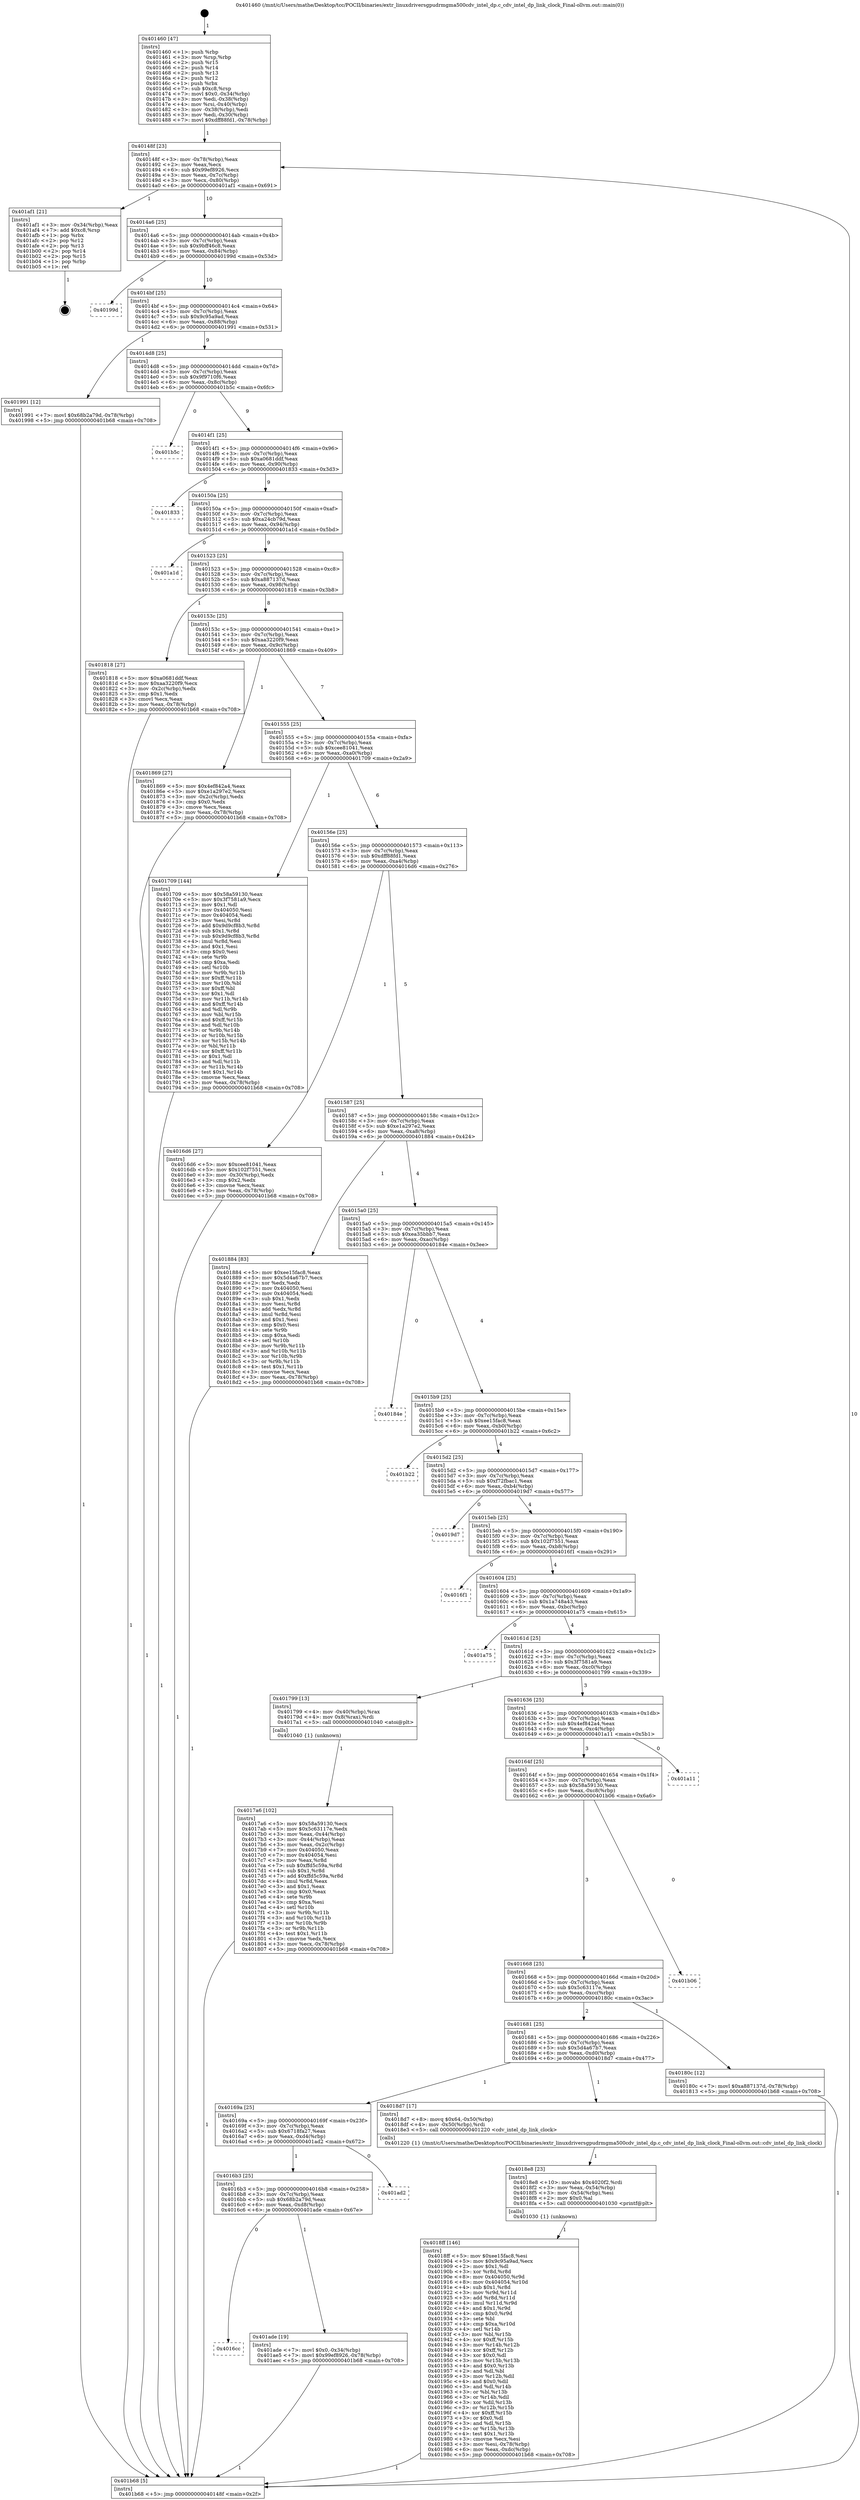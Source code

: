 digraph "0x401460" {
  label = "0x401460 (/mnt/c/Users/mathe/Desktop/tcc/POCII/binaries/extr_linuxdriversgpudrmgma500cdv_intel_dp.c_cdv_intel_dp_link_clock_Final-ollvm.out::main(0))"
  labelloc = "t"
  node[shape=record]

  Entry [label="",width=0.3,height=0.3,shape=circle,fillcolor=black,style=filled]
  "0x40148f" [label="{
     0x40148f [23]\l
     | [instrs]\l
     &nbsp;&nbsp;0x40148f \<+3\>: mov -0x78(%rbp),%eax\l
     &nbsp;&nbsp;0x401492 \<+2\>: mov %eax,%ecx\l
     &nbsp;&nbsp;0x401494 \<+6\>: sub $0x99ef8926,%ecx\l
     &nbsp;&nbsp;0x40149a \<+3\>: mov %eax,-0x7c(%rbp)\l
     &nbsp;&nbsp;0x40149d \<+3\>: mov %ecx,-0x80(%rbp)\l
     &nbsp;&nbsp;0x4014a0 \<+6\>: je 0000000000401af1 \<main+0x691\>\l
  }"]
  "0x401af1" [label="{
     0x401af1 [21]\l
     | [instrs]\l
     &nbsp;&nbsp;0x401af1 \<+3\>: mov -0x34(%rbp),%eax\l
     &nbsp;&nbsp;0x401af4 \<+7\>: add $0xc8,%rsp\l
     &nbsp;&nbsp;0x401afb \<+1\>: pop %rbx\l
     &nbsp;&nbsp;0x401afc \<+2\>: pop %r12\l
     &nbsp;&nbsp;0x401afe \<+2\>: pop %r13\l
     &nbsp;&nbsp;0x401b00 \<+2\>: pop %r14\l
     &nbsp;&nbsp;0x401b02 \<+2\>: pop %r15\l
     &nbsp;&nbsp;0x401b04 \<+1\>: pop %rbp\l
     &nbsp;&nbsp;0x401b05 \<+1\>: ret\l
  }"]
  "0x4014a6" [label="{
     0x4014a6 [25]\l
     | [instrs]\l
     &nbsp;&nbsp;0x4014a6 \<+5\>: jmp 00000000004014ab \<main+0x4b\>\l
     &nbsp;&nbsp;0x4014ab \<+3\>: mov -0x7c(%rbp),%eax\l
     &nbsp;&nbsp;0x4014ae \<+5\>: sub $0x9bff46c8,%eax\l
     &nbsp;&nbsp;0x4014b3 \<+6\>: mov %eax,-0x84(%rbp)\l
     &nbsp;&nbsp;0x4014b9 \<+6\>: je 000000000040199d \<main+0x53d\>\l
  }"]
  Exit [label="",width=0.3,height=0.3,shape=circle,fillcolor=black,style=filled,peripheries=2]
  "0x40199d" [label="{
     0x40199d\l
  }", style=dashed]
  "0x4014bf" [label="{
     0x4014bf [25]\l
     | [instrs]\l
     &nbsp;&nbsp;0x4014bf \<+5\>: jmp 00000000004014c4 \<main+0x64\>\l
     &nbsp;&nbsp;0x4014c4 \<+3\>: mov -0x7c(%rbp),%eax\l
     &nbsp;&nbsp;0x4014c7 \<+5\>: sub $0x9c95a9ad,%eax\l
     &nbsp;&nbsp;0x4014cc \<+6\>: mov %eax,-0x88(%rbp)\l
     &nbsp;&nbsp;0x4014d2 \<+6\>: je 0000000000401991 \<main+0x531\>\l
  }"]
  "0x4016cc" [label="{
     0x4016cc\l
  }", style=dashed]
  "0x401991" [label="{
     0x401991 [12]\l
     | [instrs]\l
     &nbsp;&nbsp;0x401991 \<+7\>: movl $0x68b2a79d,-0x78(%rbp)\l
     &nbsp;&nbsp;0x401998 \<+5\>: jmp 0000000000401b68 \<main+0x708\>\l
  }"]
  "0x4014d8" [label="{
     0x4014d8 [25]\l
     | [instrs]\l
     &nbsp;&nbsp;0x4014d8 \<+5\>: jmp 00000000004014dd \<main+0x7d\>\l
     &nbsp;&nbsp;0x4014dd \<+3\>: mov -0x7c(%rbp),%eax\l
     &nbsp;&nbsp;0x4014e0 \<+5\>: sub $0x9f9710f6,%eax\l
     &nbsp;&nbsp;0x4014e5 \<+6\>: mov %eax,-0x8c(%rbp)\l
     &nbsp;&nbsp;0x4014eb \<+6\>: je 0000000000401b5c \<main+0x6fc\>\l
  }"]
  "0x401ade" [label="{
     0x401ade [19]\l
     | [instrs]\l
     &nbsp;&nbsp;0x401ade \<+7\>: movl $0x0,-0x34(%rbp)\l
     &nbsp;&nbsp;0x401ae5 \<+7\>: movl $0x99ef8926,-0x78(%rbp)\l
     &nbsp;&nbsp;0x401aec \<+5\>: jmp 0000000000401b68 \<main+0x708\>\l
  }"]
  "0x401b5c" [label="{
     0x401b5c\l
  }", style=dashed]
  "0x4014f1" [label="{
     0x4014f1 [25]\l
     | [instrs]\l
     &nbsp;&nbsp;0x4014f1 \<+5\>: jmp 00000000004014f6 \<main+0x96\>\l
     &nbsp;&nbsp;0x4014f6 \<+3\>: mov -0x7c(%rbp),%eax\l
     &nbsp;&nbsp;0x4014f9 \<+5\>: sub $0xa0681ddf,%eax\l
     &nbsp;&nbsp;0x4014fe \<+6\>: mov %eax,-0x90(%rbp)\l
     &nbsp;&nbsp;0x401504 \<+6\>: je 0000000000401833 \<main+0x3d3\>\l
  }"]
  "0x4016b3" [label="{
     0x4016b3 [25]\l
     | [instrs]\l
     &nbsp;&nbsp;0x4016b3 \<+5\>: jmp 00000000004016b8 \<main+0x258\>\l
     &nbsp;&nbsp;0x4016b8 \<+3\>: mov -0x7c(%rbp),%eax\l
     &nbsp;&nbsp;0x4016bb \<+5\>: sub $0x68b2a79d,%eax\l
     &nbsp;&nbsp;0x4016c0 \<+6\>: mov %eax,-0xd8(%rbp)\l
     &nbsp;&nbsp;0x4016c6 \<+6\>: je 0000000000401ade \<main+0x67e\>\l
  }"]
  "0x401833" [label="{
     0x401833\l
  }", style=dashed]
  "0x40150a" [label="{
     0x40150a [25]\l
     | [instrs]\l
     &nbsp;&nbsp;0x40150a \<+5\>: jmp 000000000040150f \<main+0xaf\>\l
     &nbsp;&nbsp;0x40150f \<+3\>: mov -0x7c(%rbp),%eax\l
     &nbsp;&nbsp;0x401512 \<+5\>: sub $0xa24cb79d,%eax\l
     &nbsp;&nbsp;0x401517 \<+6\>: mov %eax,-0x94(%rbp)\l
     &nbsp;&nbsp;0x40151d \<+6\>: je 0000000000401a1d \<main+0x5bd\>\l
  }"]
  "0x401ad2" [label="{
     0x401ad2\l
  }", style=dashed]
  "0x401a1d" [label="{
     0x401a1d\l
  }", style=dashed]
  "0x401523" [label="{
     0x401523 [25]\l
     | [instrs]\l
     &nbsp;&nbsp;0x401523 \<+5\>: jmp 0000000000401528 \<main+0xc8\>\l
     &nbsp;&nbsp;0x401528 \<+3\>: mov -0x7c(%rbp),%eax\l
     &nbsp;&nbsp;0x40152b \<+5\>: sub $0xa887137d,%eax\l
     &nbsp;&nbsp;0x401530 \<+6\>: mov %eax,-0x98(%rbp)\l
     &nbsp;&nbsp;0x401536 \<+6\>: je 0000000000401818 \<main+0x3b8\>\l
  }"]
  "0x4018ff" [label="{
     0x4018ff [146]\l
     | [instrs]\l
     &nbsp;&nbsp;0x4018ff \<+5\>: mov $0xee15fac8,%esi\l
     &nbsp;&nbsp;0x401904 \<+5\>: mov $0x9c95a9ad,%ecx\l
     &nbsp;&nbsp;0x401909 \<+2\>: mov $0x1,%dl\l
     &nbsp;&nbsp;0x40190b \<+3\>: xor %r8d,%r8d\l
     &nbsp;&nbsp;0x40190e \<+8\>: mov 0x404050,%r9d\l
     &nbsp;&nbsp;0x401916 \<+8\>: mov 0x404054,%r10d\l
     &nbsp;&nbsp;0x40191e \<+4\>: sub $0x1,%r8d\l
     &nbsp;&nbsp;0x401922 \<+3\>: mov %r9d,%r11d\l
     &nbsp;&nbsp;0x401925 \<+3\>: add %r8d,%r11d\l
     &nbsp;&nbsp;0x401928 \<+4\>: imul %r11d,%r9d\l
     &nbsp;&nbsp;0x40192c \<+4\>: and $0x1,%r9d\l
     &nbsp;&nbsp;0x401930 \<+4\>: cmp $0x0,%r9d\l
     &nbsp;&nbsp;0x401934 \<+3\>: sete %bl\l
     &nbsp;&nbsp;0x401937 \<+4\>: cmp $0xa,%r10d\l
     &nbsp;&nbsp;0x40193b \<+4\>: setl %r14b\l
     &nbsp;&nbsp;0x40193f \<+3\>: mov %bl,%r15b\l
     &nbsp;&nbsp;0x401942 \<+4\>: xor $0xff,%r15b\l
     &nbsp;&nbsp;0x401946 \<+3\>: mov %r14b,%r12b\l
     &nbsp;&nbsp;0x401949 \<+4\>: xor $0xff,%r12b\l
     &nbsp;&nbsp;0x40194d \<+3\>: xor $0x0,%dl\l
     &nbsp;&nbsp;0x401950 \<+3\>: mov %r15b,%r13b\l
     &nbsp;&nbsp;0x401953 \<+4\>: and $0x0,%r13b\l
     &nbsp;&nbsp;0x401957 \<+2\>: and %dl,%bl\l
     &nbsp;&nbsp;0x401959 \<+3\>: mov %r12b,%dil\l
     &nbsp;&nbsp;0x40195c \<+4\>: and $0x0,%dil\l
     &nbsp;&nbsp;0x401960 \<+3\>: and %dl,%r14b\l
     &nbsp;&nbsp;0x401963 \<+3\>: or %bl,%r13b\l
     &nbsp;&nbsp;0x401966 \<+3\>: or %r14b,%dil\l
     &nbsp;&nbsp;0x401969 \<+3\>: xor %dil,%r13b\l
     &nbsp;&nbsp;0x40196c \<+3\>: or %r12b,%r15b\l
     &nbsp;&nbsp;0x40196f \<+4\>: xor $0xff,%r15b\l
     &nbsp;&nbsp;0x401973 \<+3\>: or $0x0,%dl\l
     &nbsp;&nbsp;0x401976 \<+3\>: and %dl,%r15b\l
     &nbsp;&nbsp;0x401979 \<+3\>: or %r15b,%r13b\l
     &nbsp;&nbsp;0x40197c \<+4\>: test $0x1,%r13b\l
     &nbsp;&nbsp;0x401980 \<+3\>: cmovne %ecx,%esi\l
     &nbsp;&nbsp;0x401983 \<+3\>: mov %esi,-0x78(%rbp)\l
     &nbsp;&nbsp;0x401986 \<+6\>: mov %eax,-0xdc(%rbp)\l
     &nbsp;&nbsp;0x40198c \<+5\>: jmp 0000000000401b68 \<main+0x708\>\l
  }"]
  "0x401818" [label="{
     0x401818 [27]\l
     | [instrs]\l
     &nbsp;&nbsp;0x401818 \<+5\>: mov $0xa0681ddf,%eax\l
     &nbsp;&nbsp;0x40181d \<+5\>: mov $0xaa3220f9,%ecx\l
     &nbsp;&nbsp;0x401822 \<+3\>: mov -0x2c(%rbp),%edx\l
     &nbsp;&nbsp;0x401825 \<+3\>: cmp $0x1,%edx\l
     &nbsp;&nbsp;0x401828 \<+3\>: cmovl %ecx,%eax\l
     &nbsp;&nbsp;0x40182b \<+3\>: mov %eax,-0x78(%rbp)\l
     &nbsp;&nbsp;0x40182e \<+5\>: jmp 0000000000401b68 \<main+0x708\>\l
  }"]
  "0x40153c" [label="{
     0x40153c [25]\l
     | [instrs]\l
     &nbsp;&nbsp;0x40153c \<+5\>: jmp 0000000000401541 \<main+0xe1\>\l
     &nbsp;&nbsp;0x401541 \<+3\>: mov -0x7c(%rbp),%eax\l
     &nbsp;&nbsp;0x401544 \<+5\>: sub $0xaa3220f9,%eax\l
     &nbsp;&nbsp;0x401549 \<+6\>: mov %eax,-0x9c(%rbp)\l
     &nbsp;&nbsp;0x40154f \<+6\>: je 0000000000401869 \<main+0x409\>\l
  }"]
  "0x4018e8" [label="{
     0x4018e8 [23]\l
     | [instrs]\l
     &nbsp;&nbsp;0x4018e8 \<+10\>: movabs $0x4020f2,%rdi\l
     &nbsp;&nbsp;0x4018f2 \<+3\>: mov %eax,-0x54(%rbp)\l
     &nbsp;&nbsp;0x4018f5 \<+3\>: mov -0x54(%rbp),%esi\l
     &nbsp;&nbsp;0x4018f8 \<+2\>: mov $0x0,%al\l
     &nbsp;&nbsp;0x4018fa \<+5\>: call 0000000000401030 \<printf@plt\>\l
     | [calls]\l
     &nbsp;&nbsp;0x401030 \{1\} (unknown)\l
  }"]
  "0x401869" [label="{
     0x401869 [27]\l
     | [instrs]\l
     &nbsp;&nbsp;0x401869 \<+5\>: mov $0x4ef842a4,%eax\l
     &nbsp;&nbsp;0x40186e \<+5\>: mov $0xe1a297e2,%ecx\l
     &nbsp;&nbsp;0x401873 \<+3\>: mov -0x2c(%rbp),%edx\l
     &nbsp;&nbsp;0x401876 \<+3\>: cmp $0x0,%edx\l
     &nbsp;&nbsp;0x401879 \<+3\>: cmove %ecx,%eax\l
     &nbsp;&nbsp;0x40187c \<+3\>: mov %eax,-0x78(%rbp)\l
     &nbsp;&nbsp;0x40187f \<+5\>: jmp 0000000000401b68 \<main+0x708\>\l
  }"]
  "0x401555" [label="{
     0x401555 [25]\l
     | [instrs]\l
     &nbsp;&nbsp;0x401555 \<+5\>: jmp 000000000040155a \<main+0xfa\>\l
     &nbsp;&nbsp;0x40155a \<+3\>: mov -0x7c(%rbp),%eax\l
     &nbsp;&nbsp;0x40155d \<+5\>: sub $0xcee81041,%eax\l
     &nbsp;&nbsp;0x401562 \<+6\>: mov %eax,-0xa0(%rbp)\l
     &nbsp;&nbsp;0x401568 \<+6\>: je 0000000000401709 \<main+0x2a9\>\l
  }"]
  "0x40169a" [label="{
     0x40169a [25]\l
     | [instrs]\l
     &nbsp;&nbsp;0x40169a \<+5\>: jmp 000000000040169f \<main+0x23f\>\l
     &nbsp;&nbsp;0x40169f \<+3\>: mov -0x7c(%rbp),%eax\l
     &nbsp;&nbsp;0x4016a2 \<+5\>: sub $0x6718fa27,%eax\l
     &nbsp;&nbsp;0x4016a7 \<+6\>: mov %eax,-0xd4(%rbp)\l
     &nbsp;&nbsp;0x4016ad \<+6\>: je 0000000000401ad2 \<main+0x672\>\l
  }"]
  "0x401709" [label="{
     0x401709 [144]\l
     | [instrs]\l
     &nbsp;&nbsp;0x401709 \<+5\>: mov $0x58a59130,%eax\l
     &nbsp;&nbsp;0x40170e \<+5\>: mov $0x3f7581a9,%ecx\l
     &nbsp;&nbsp;0x401713 \<+2\>: mov $0x1,%dl\l
     &nbsp;&nbsp;0x401715 \<+7\>: mov 0x404050,%esi\l
     &nbsp;&nbsp;0x40171c \<+7\>: mov 0x404054,%edi\l
     &nbsp;&nbsp;0x401723 \<+3\>: mov %esi,%r8d\l
     &nbsp;&nbsp;0x401726 \<+7\>: add $0x9d9cf8b3,%r8d\l
     &nbsp;&nbsp;0x40172d \<+4\>: sub $0x1,%r8d\l
     &nbsp;&nbsp;0x401731 \<+7\>: sub $0x9d9cf8b3,%r8d\l
     &nbsp;&nbsp;0x401738 \<+4\>: imul %r8d,%esi\l
     &nbsp;&nbsp;0x40173c \<+3\>: and $0x1,%esi\l
     &nbsp;&nbsp;0x40173f \<+3\>: cmp $0x0,%esi\l
     &nbsp;&nbsp;0x401742 \<+4\>: sete %r9b\l
     &nbsp;&nbsp;0x401746 \<+3\>: cmp $0xa,%edi\l
     &nbsp;&nbsp;0x401749 \<+4\>: setl %r10b\l
     &nbsp;&nbsp;0x40174d \<+3\>: mov %r9b,%r11b\l
     &nbsp;&nbsp;0x401750 \<+4\>: xor $0xff,%r11b\l
     &nbsp;&nbsp;0x401754 \<+3\>: mov %r10b,%bl\l
     &nbsp;&nbsp;0x401757 \<+3\>: xor $0xff,%bl\l
     &nbsp;&nbsp;0x40175a \<+3\>: xor $0x1,%dl\l
     &nbsp;&nbsp;0x40175d \<+3\>: mov %r11b,%r14b\l
     &nbsp;&nbsp;0x401760 \<+4\>: and $0xff,%r14b\l
     &nbsp;&nbsp;0x401764 \<+3\>: and %dl,%r9b\l
     &nbsp;&nbsp;0x401767 \<+3\>: mov %bl,%r15b\l
     &nbsp;&nbsp;0x40176a \<+4\>: and $0xff,%r15b\l
     &nbsp;&nbsp;0x40176e \<+3\>: and %dl,%r10b\l
     &nbsp;&nbsp;0x401771 \<+3\>: or %r9b,%r14b\l
     &nbsp;&nbsp;0x401774 \<+3\>: or %r10b,%r15b\l
     &nbsp;&nbsp;0x401777 \<+3\>: xor %r15b,%r14b\l
     &nbsp;&nbsp;0x40177a \<+3\>: or %bl,%r11b\l
     &nbsp;&nbsp;0x40177d \<+4\>: xor $0xff,%r11b\l
     &nbsp;&nbsp;0x401781 \<+3\>: or $0x1,%dl\l
     &nbsp;&nbsp;0x401784 \<+3\>: and %dl,%r11b\l
     &nbsp;&nbsp;0x401787 \<+3\>: or %r11b,%r14b\l
     &nbsp;&nbsp;0x40178a \<+4\>: test $0x1,%r14b\l
     &nbsp;&nbsp;0x40178e \<+3\>: cmovne %ecx,%eax\l
     &nbsp;&nbsp;0x401791 \<+3\>: mov %eax,-0x78(%rbp)\l
     &nbsp;&nbsp;0x401794 \<+5\>: jmp 0000000000401b68 \<main+0x708\>\l
  }"]
  "0x40156e" [label="{
     0x40156e [25]\l
     | [instrs]\l
     &nbsp;&nbsp;0x40156e \<+5\>: jmp 0000000000401573 \<main+0x113\>\l
     &nbsp;&nbsp;0x401573 \<+3\>: mov -0x7c(%rbp),%eax\l
     &nbsp;&nbsp;0x401576 \<+5\>: sub $0xdff88fd1,%eax\l
     &nbsp;&nbsp;0x40157b \<+6\>: mov %eax,-0xa4(%rbp)\l
     &nbsp;&nbsp;0x401581 \<+6\>: je 00000000004016d6 \<main+0x276\>\l
  }"]
  "0x4018d7" [label="{
     0x4018d7 [17]\l
     | [instrs]\l
     &nbsp;&nbsp;0x4018d7 \<+8\>: movq $0x64,-0x50(%rbp)\l
     &nbsp;&nbsp;0x4018df \<+4\>: mov -0x50(%rbp),%rdi\l
     &nbsp;&nbsp;0x4018e3 \<+5\>: call 0000000000401220 \<cdv_intel_dp_link_clock\>\l
     | [calls]\l
     &nbsp;&nbsp;0x401220 \{1\} (/mnt/c/Users/mathe/Desktop/tcc/POCII/binaries/extr_linuxdriversgpudrmgma500cdv_intel_dp.c_cdv_intel_dp_link_clock_Final-ollvm.out::cdv_intel_dp_link_clock)\l
  }"]
  "0x4016d6" [label="{
     0x4016d6 [27]\l
     | [instrs]\l
     &nbsp;&nbsp;0x4016d6 \<+5\>: mov $0xcee81041,%eax\l
     &nbsp;&nbsp;0x4016db \<+5\>: mov $0x102f7551,%ecx\l
     &nbsp;&nbsp;0x4016e0 \<+3\>: mov -0x30(%rbp),%edx\l
     &nbsp;&nbsp;0x4016e3 \<+3\>: cmp $0x2,%edx\l
     &nbsp;&nbsp;0x4016e6 \<+3\>: cmovne %ecx,%eax\l
     &nbsp;&nbsp;0x4016e9 \<+3\>: mov %eax,-0x78(%rbp)\l
     &nbsp;&nbsp;0x4016ec \<+5\>: jmp 0000000000401b68 \<main+0x708\>\l
  }"]
  "0x401587" [label="{
     0x401587 [25]\l
     | [instrs]\l
     &nbsp;&nbsp;0x401587 \<+5\>: jmp 000000000040158c \<main+0x12c\>\l
     &nbsp;&nbsp;0x40158c \<+3\>: mov -0x7c(%rbp),%eax\l
     &nbsp;&nbsp;0x40158f \<+5\>: sub $0xe1a297e2,%eax\l
     &nbsp;&nbsp;0x401594 \<+6\>: mov %eax,-0xa8(%rbp)\l
     &nbsp;&nbsp;0x40159a \<+6\>: je 0000000000401884 \<main+0x424\>\l
  }"]
  "0x401b68" [label="{
     0x401b68 [5]\l
     | [instrs]\l
     &nbsp;&nbsp;0x401b68 \<+5\>: jmp 000000000040148f \<main+0x2f\>\l
  }"]
  "0x401460" [label="{
     0x401460 [47]\l
     | [instrs]\l
     &nbsp;&nbsp;0x401460 \<+1\>: push %rbp\l
     &nbsp;&nbsp;0x401461 \<+3\>: mov %rsp,%rbp\l
     &nbsp;&nbsp;0x401464 \<+2\>: push %r15\l
     &nbsp;&nbsp;0x401466 \<+2\>: push %r14\l
     &nbsp;&nbsp;0x401468 \<+2\>: push %r13\l
     &nbsp;&nbsp;0x40146a \<+2\>: push %r12\l
     &nbsp;&nbsp;0x40146c \<+1\>: push %rbx\l
     &nbsp;&nbsp;0x40146d \<+7\>: sub $0xc8,%rsp\l
     &nbsp;&nbsp;0x401474 \<+7\>: movl $0x0,-0x34(%rbp)\l
     &nbsp;&nbsp;0x40147b \<+3\>: mov %edi,-0x38(%rbp)\l
     &nbsp;&nbsp;0x40147e \<+4\>: mov %rsi,-0x40(%rbp)\l
     &nbsp;&nbsp;0x401482 \<+3\>: mov -0x38(%rbp),%edi\l
     &nbsp;&nbsp;0x401485 \<+3\>: mov %edi,-0x30(%rbp)\l
     &nbsp;&nbsp;0x401488 \<+7\>: movl $0xdff88fd1,-0x78(%rbp)\l
  }"]
  "0x401681" [label="{
     0x401681 [25]\l
     | [instrs]\l
     &nbsp;&nbsp;0x401681 \<+5\>: jmp 0000000000401686 \<main+0x226\>\l
     &nbsp;&nbsp;0x401686 \<+3\>: mov -0x7c(%rbp),%eax\l
     &nbsp;&nbsp;0x401689 \<+5\>: sub $0x5d4a67b7,%eax\l
     &nbsp;&nbsp;0x40168e \<+6\>: mov %eax,-0xd0(%rbp)\l
     &nbsp;&nbsp;0x401694 \<+6\>: je 00000000004018d7 \<main+0x477\>\l
  }"]
  "0x401884" [label="{
     0x401884 [83]\l
     | [instrs]\l
     &nbsp;&nbsp;0x401884 \<+5\>: mov $0xee15fac8,%eax\l
     &nbsp;&nbsp;0x401889 \<+5\>: mov $0x5d4a67b7,%ecx\l
     &nbsp;&nbsp;0x40188e \<+2\>: xor %edx,%edx\l
     &nbsp;&nbsp;0x401890 \<+7\>: mov 0x404050,%esi\l
     &nbsp;&nbsp;0x401897 \<+7\>: mov 0x404054,%edi\l
     &nbsp;&nbsp;0x40189e \<+3\>: sub $0x1,%edx\l
     &nbsp;&nbsp;0x4018a1 \<+3\>: mov %esi,%r8d\l
     &nbsp;&nbsp;0x4018a4 \<+3\>: add %edx,%r8d\l
     &nbsp;&nbsp;0x4018a7 \<+4\>: imul %r8d,%esi\l
     &nbsp;&nbsp;0x4018ab \<+3\>: and $0x1,%esi\l
     &nbsp;&nbsp;0x4018ae \<+3\>: cmp $0x0,%esi\l
     &nbsp;&nbsp;0x4018b1 \<+4\>: sete %r9b\l
     &nbsp;&nbsp;0x4018b5 \<+3\>: cmp $0xa,%edi\l
     &nbsp;&nbsp;0x4018b8 \<+4\>: setl %r10b\l
     &nbsp;&nbsp;0x4018bc \<+3\>: mov %r9b,%r11b\l
     &nbsp;&nbsp;0x4018bf \<+3\>: and %r10b,%r11b\l
     &nbsp;&nbsp;0x4018c2 \<+3\>: xor %r10b,%r9b\l
     &nbsp;&nbsp;0x4018c5 \<+3\>: or %r9b,%r11b\l
     &nbsp;&nbsp;0x4018c8 \<+4\>: test $0x1,%r11b\l
     &nbsp;&nbsp;0x4018cc \<+3\>: cmovne %ecx,%eax\l
     &nbsp;&nbsp;0x4018cf \<+3\>: mov %eax,-0x78(%rbp)\l
     &nbsp;&nbsp;0x4018d2 \<+5\>: jmp 0000000000401b68 \<main+0x708\>\l
  }"]
  "0x4015a0" [label="{
     0x4015a0 [25]\l
     | [instrs]\l
     &nbsp;&nbsp;0x4015a0 \<+5\>: jmp 00000000004015a5 \<main+0x145\>\l
     &nbsp;&nbsp;0x4015a5 \<+3\>: mov -0x7c(%rbp),%eax\l
     &nbsp;&nbsp;0x4015a8 \<+5\>: sub $0xea35bbb7,%eax\l
     &nbsp;&nbsp;0x4015ad \<+6\>: mov %eax,-0xac(%rbp)\l
     &nbsp;&nbsp;0x4015b3 \<+6\>: je 000000000040184e \<main+0x3ee\>\l
  }"]
  "0x40180c" [label="{
     0x40180c [12]\l
     | [instrs]\l
     &nbsp;&nbsp;0x40180c \<+7\>: movl $0xa887137d,-0x78(%rbp)\l
     &nbsp;&nbsp;0x401813 \<+5\>: jmp 0000000000401b68 \<main+0x708\>\l
  }"]
  "0x40184e" [label="{
     0x40184e\l
  }", style=dashed]
  "0x4015b9" [label="{
     0x4015b9 [25]\l
     | [instrs]\l
     &nbsp;&nbsp;0x4015b9 \<+5\>: jmp 00000000004015be \<main+0x15e\>\l
     &nbsp;&nbsp;0x4015be \<+3\>: mov -0x7c(%rbp),%eax\l
     &nbsp;&nbsp;0x4015c1 \<+5\>: sub $0xee15fac8,%eax\l
     &nbsp;&nbsp;0x4015c6 \<+6\>: mov %eax,-0xb0(%rbp)\l
     &nbsp;&nbsp;0x4015cc \<+6\>: je 0000000000401b22 \<main+0x6c2\>\l
  }"]
  "0x401668" [label="{
     0x401668 [25]\l
     | [instrs]\l
     &nbsp;&nbsp;0x401668 \<+5\>: jmp 000000000040166d \<main+0x20d\>\l
     &nbsp;&nbsp;0x40166d \<+3\>: mov -0x7c(%rbp),%eax\l
     &nbsp;&nbsp;0x401670 \<+5\>: sub $0x5c63117e,%eax\l
     &nbsp;&nbsp;0x401675 \<+6\>: mov %eax,-0xcc(%rbp)\l
     &nbsp;&nbsp;0x40167b \<+6\>: je 000000000040180c \<main+0x3ac\>\l
  }"]
  "0x401b22" [label="{
     0x401b22\l
  }", style=dashed]
  "0x4015d2" [label="{
     0x4015d2 [25]\l
     | [instrs]\l
     &nbsp;&nbsp;0x4015d2 \<+5\>: jmp 00000000004015d7 \<main+0x177\>\l
     &nbsp;&nbsp;0x4015d7 \<+3\>: mov -0x7c(%rbp),%eax\l
     &nbsp;&nbsp;0x4015da \<+5\>: sub $0xf72fbac1,%eax\l
     &nbsp;&nbsp;0x4015df \<+6\>: mov %eax,-0xb4(%rbp)\l
     &nbsp;&nbsp;0x4015e5 \<+6\>: je 00000000004019d7 \<main+0x577\>\l
  }"]
  "0x401b06" [label="{
     0x401b06\l
  }", style=dashed]
  "0x4019d7" [label="{
     0x4019d7\l
  }", style=dashed]
  "0x4015eb" [label="{
     0x4015eb [25]\l
     | [instrs]\l
     &nbsp;&nbsp;0x4015eb \<+5\>: jmp 00000000004015f0 \<main+0x190\>\l
     &nbsp;&nbsp;0x4015f0 \<+3\>: mov -0x7c(%rbp),%eax\l
     &nbsp;&nbsp;0x4015f3 \<+5\>: sub $0x102f7551,%eax\l
     &nbsp;&nbsp;0x4015f8 \<+6\>: mov %eax,-0xb8(%rbp)\l
     &nbsp;&nbsp;0x4015fe \<+6\>: je 00000000004016f1 \<main+0x291\>\l
  }"]
  "0x40164f" [label="{
     0x40164f [25]\l
     | [instrs]\l
     &nbsp;&nbsp;0x40164f \<+5\>: jmp 0000000000401654 \<main+0x1f4\>\l
     &nbsp;&nbsp;0x401654 \<+3\>: mov -0x7c(%rbp),%eax\l
     &nbsp;&nbsp;0x401657 \<+5\>: sub $0x58a59130,%eax\l
     &nbsp;&nbsp;0x40165c \<+6\>: mov %eax,-0xc8(%rbp)\l
     &nbsp;&nbsp;0x401662 \<+6\>: je 0000000000401b06 \<main+0x6a6\>\l
  }"]
  "0x4016f1" [label="{
     0x4016f1\l
  }", style=dashed]
  "0x401604" [label="{
     0x401604 [25]\l
     | [instrs]\l
     &nbsp;&nbsp;0x401604 \<+5\>: jmp 0000000000401609 \<main+0x1a9\>\l
     &nbsp;&nbsp;0x401609 \<+3\>: mov -0x7c(%rbp),%eax\l
     &nbsp;&nbsp;0x40160c \<+5\>: sub $0x1a748a43,%eax\l
     &nbsp;&nbsp;0x401611 \<+6\>: mov %eax,-0xbc(%rbp)\l
     &nbsp;&nbsp;0x401617 \<+6\>: je 0000000000401a75 \<main+0x615\>\l
  }"]
  "0x401a11" [label="{
     0x401a11\l
  }", style=dashed]
  "0x401a75" [label="{
     0x401a75\l
  }", style=dashed]
  "0x40161d" [label="{
     0x40161d [25]\l
     | [instrs]\l
     &nbsp;&nbsp;0x40161d \<+5\>: jmp 0000000000401622 \<main+0x1c2\>\l
     &nbsp;&nbsp;0x401622 \<+3\>: mov -0x7c(%rbp),%eax\l
     &nbsp;&nbsp;0x401625 \<+5\>: sub $0x3f7581a9,%eax\l
     &nbsp;&nbsp;0x40162a \<+6\>: mov %eax,-0xc0(%rbp)\l
     &nbsp;&nbsp;0x401630 \<+6\>: je 0000000000401799 \<main+0x339\>\l
  }"]
  "0x4017a6" [label="{
     0x4017a6 [102]\l
     | [instrs]\l
     &nbsp;&nbsp;0x4017a6 \<+5\>: mov $0x58a59130,%ecx\l
     &nbsp;&nbsp;0x4017ab \<+5\>: mov $0x5c63117e,%edx\l
     &nbsp;&nbsp;0x4017b0 \<+3\>: mov %eax,-0x44(%rbp)\l
     &nbsp;&nbsp;0x4017b3 \<+3\>: mov -0x44(%rbp),%eax\l
     &nbsp;&nbsp;0x4017b6 \<+3\>: mov %eax,-0x2c(%rbp)\l
     &nbsp;&nbsp;0x4017b9 \<+7\>: mov 0x404050,%eax\l
     &nbsp;&nbsp;0x4017c0 \<+7\>: mov 0x404054,%esi\l
     &nbsp;&nbsp;0x4017c7 \<+3\>: mov %eax,%r8d\l
     &nbsp;&nbsp;0x4017ca \<+7\>: sub $0xffd5c59a,%r8d\l
     &nbsp;&nbsp;0x4017d1 \<+4\>: sub $0x1,%r8d\l
     &nbsp;&nbsp;0x4017d5 \<+7\>: add $0xffd5c59a,%r8d\l
     &nbsp;&nbsp;0x4017dc \<+4\>: imul %r8d,%eax\l
     &nbsp;&nbsp;0x4017e0 \<+3\>: and $0x1,%eax\l
     &nbsp;&nbsp;0x4017e3 \<+3\>: cmp $0x0,%eax\l
     &nbsp;&nbsp;0x4017e6 \<+4\>: sete %r9b\l
     &nbsp;&nbsp;0x4017ea \<+3\>: cmp $0xa,%esi\l
     &nbsp;&nbsp;0x4017ed \<+4\>: setl %r10b\l
     &nbsp;&nbsp;0x4017f1 \<+3\>: mov %r9b,%r11b\l
     &nbsp;&nbsp;0x4017f4 \<+3\>: and %r10b,%r11b\l
     &nbsp;&nbsp;0x4017f7 \<+3\>: xor %r10b,%r9b\l
     &nbsp;&nbsp;0x4017fa \<+3\>: or %r9b,%r11b\l
     &nbsp;&nbsp;0x4017fd \<+4\>: test $0x1,%r11b\l
     &nbsp;&nbsp;0x401801 \<+3\>: cmovne %edx,%ecx\l
     &nbsp;&nbsp;0x401804 \<+3\>: mov %ecx,-0x78(%rbp)\l
     &nbsp;&nbsp;0x401807 \<+5\>: jmp 0000000000401b68 \<main+0x708\>\l
  }"]
  "0x401799" [label="{
     0x401799 [13]\l
     | [instrs]\l
     &nbsp;&nbsp;0x401799 \<+4\>: mov -0x40(%rbp),%rax\l
     &nbsp;&nbsp;0x40179d \<+4\>: mov 0x8(%rax),%rdi\l
     &nbsp;&nbsp;0x4017a1 \<+5\>: call 0000000000401040 \<atoi@plt\>\l
     | [calls]\l
     &nbsp;&nbsp;0x401040 \{1\} (unknown)\l
  }"]
  "0x401636" [label="{
     0x401636 [25]\l
     | [instrs]\l
     &nbsp;&nbsp;0x401636 \<+5\>: jmp 000000000040163b \<main+0x1db\>\l
     &nbsp;&nbsp;0x40163b \<+3\>: mov -0x7c(%rbp),%eax\l
     &nbsp;&nbsp;0x40163e \<+5\>: sub $0x4ef842a4,%eax\l
     &nbsp;&nbsp;0x401643 \<+6\>: mov %eax,-0xc4(%rbp)\l
     &nbsp;&nbsp;0x401649 \<+6\>: je 0000000000401a11 \<main+0x5b1\>\l
  }"]
  Entry -> "0x401460" [label=" 1"]
  "0x40148f" -> "0x401af1" [label=" 1"]
  "0x40148f" -> "0x4014a6" [label=" 10"]
  "0x401af1" -> Exit [label=" 1"]
  "0x4014a6" -> "0x40199d" [label=" 0"]
  "0x4014a6" -> "0x4014bf" [label=" 10"]
  "0x401ade" -> "0x401b68" [label=" 1"]
  "0x4014bf" -> "0x401991" [label=" 1"]
  "0x4014bf" -> "0x4014d8" [label=" 9"]
  "0x4016b3" -> "0x4016cc" [label=" 0"]
  "0x4014d8" -> "0x401b5c" [label=" 0"]
  "0x4014d8" -> "0x4014f1" [label=" 9"]
  "0x4016b3" -> "0x401ade" [label=" 1"]
  "0x4014f1" -> "0x401833" [label=" 0"]
  "0x4014f1" -> "0x40150a" [label=" 9"]
  "0x40169a" -> "0x4016b3" [label=" 1"]
  "0x40150a" -> "0x401a1d" [label=" 0"]
  "0x40150a" -> "0x401523" [label=" 9"]
  "0x40169a" -> "0x401ad2" [label=" 0"]
  "0x401523" -> "0x401818" [label=" 1"]
  "0x401523" -> "0x40153c" [label=" 8"]
  "0x401991" -> "0x401b68" [label=" 1"]
  "0x40153c" -> "0x401869" [label=" 1"]
  "0x40153c" -> "0x401555" [label=" 7"]
  "0x4018ff" -> "0x401b68" [label=" 1"]
  "0x401555" -> "0x401709" [label=" 1"]
  "0x401555" -> "0x40156e" [label=" 6"]
  "0x4018e8" -> "0x4018ff" [label=" 1"]
  "0x40156e" -> "0x4016d6" [label=" 1"]
  "0x40156e" -> "0x401587" [label=" 5"]
  "0x4016d6" -> "0x401b68" [label=" 1"]
  "0x401460" -> "0x40148f" [label=" 1"]
  "0x401b68" -> "0x40148f" [label=" 10"]
  "0x401709" -> "0x401b68" [label=" 1"]
  "0x4018d7" -> "0x4018e8" [label=" 1"]
  "0x401587" -> "0x401884" [label=" 1"]
  "0x401587" -> "0x4015a0" [label=" 4"]
  "0x401681" -> "0x4018d7" [label=" 1"]
  "0x4015a0" -> "0x40184e" [label=" 0"]
  "0x4015a0" -> "0x4015b9" [label=" 4"]
  "0x401681" -> "0x40169a" [label=" 1"]
  "0x4015b9" -> "0x401b22" [label=" 0"]
  "0x4015b9" -> "0x4015d2" [label=" 4"]
  "0x401869" -> "0x401b68" [label=" 1"]
  "0x4015d2" -> "0x4019d7" [label=" 0"]
  "0x4015d2" -> "0x4015eb" [label=" 4"]
  "0x401818" -> "0x401b68" [label=" 1"]
  "0x4015eb" -> "0x4016f1" [label=" 0"]
  "0x4015eb" -> "0x401604" [label=" 4"]
  "0x401668" -> "0x401681" [label=" 2"]
  "0x401604" -> "0x401a75" [label=" 0"]
  "0x401604" -> "0x40161d" [label=" 4"]
  "0x401668" -> "0x40180c" [label=" 1"]
  "0x40161d" -> "0x401799" [label=" 1"]
  "0x40161d" -> "0x401636" [label=" 3"]
  "0x401799" -> "0x4017a6" [label=" 1"]
  "0x4017a6" -> "0x401b68" [label=" 1"]
  "0x401884" -> "0x401b68" [label=" 1"]
  "0x401636" -> "0x401a11" [label=" 0"]
  "0x401636" -> "0x40164f" [label=" 3"]
  "0x40180c" -> "0x401b68" [label=" 1"]
  "0x40164f" -> "0x401b06" [label=" 0"]
  "0x40164f" -> "0x401668" [label=" 3"]
}
